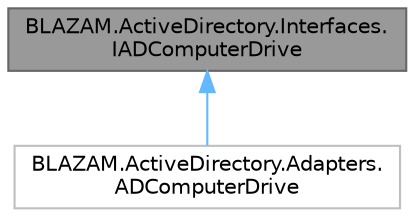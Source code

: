digraph "BLAZAM.ActiveDirectory.Interfaces.IADComputerDrive"
{
 // LATEX_PDF_SIZE
  bgcolor="transparent";
  edge [fontname=Helvetica,fontsize=10,labelfontname=Helvetica,labelfontsize=10];
  node [fontname=Helvetica,fontsize=10,shape=box,height=0.2,width=0.4];
  Node1 [id="Node000001",label="BLAZAM.ActiveDirectory.Interfaces.\lIADComputerDrive",height=0.2,width=0.4,color="gray40", fillcolor="grey60", style="filled", fontcolor="black",tooltip=" "];
  Node1 -> Node2 [id="edge2_Node000001_Node000002",dir="back",color="steelblue1",style="solid",tooltip=" "];
  Node2 [id="Node000002",label="BLAZAM.ActiveDirectory.Adapters.\lADComputerDrive",height=0.2,width=0.4,color="grey75", fillcolor="white", style="filled",URL="$class_b_l_a_z_a_m_1_1_active_directory_1_1_adapters_1_1_a_d_computer_drive.html",tooltip=" "];
}

